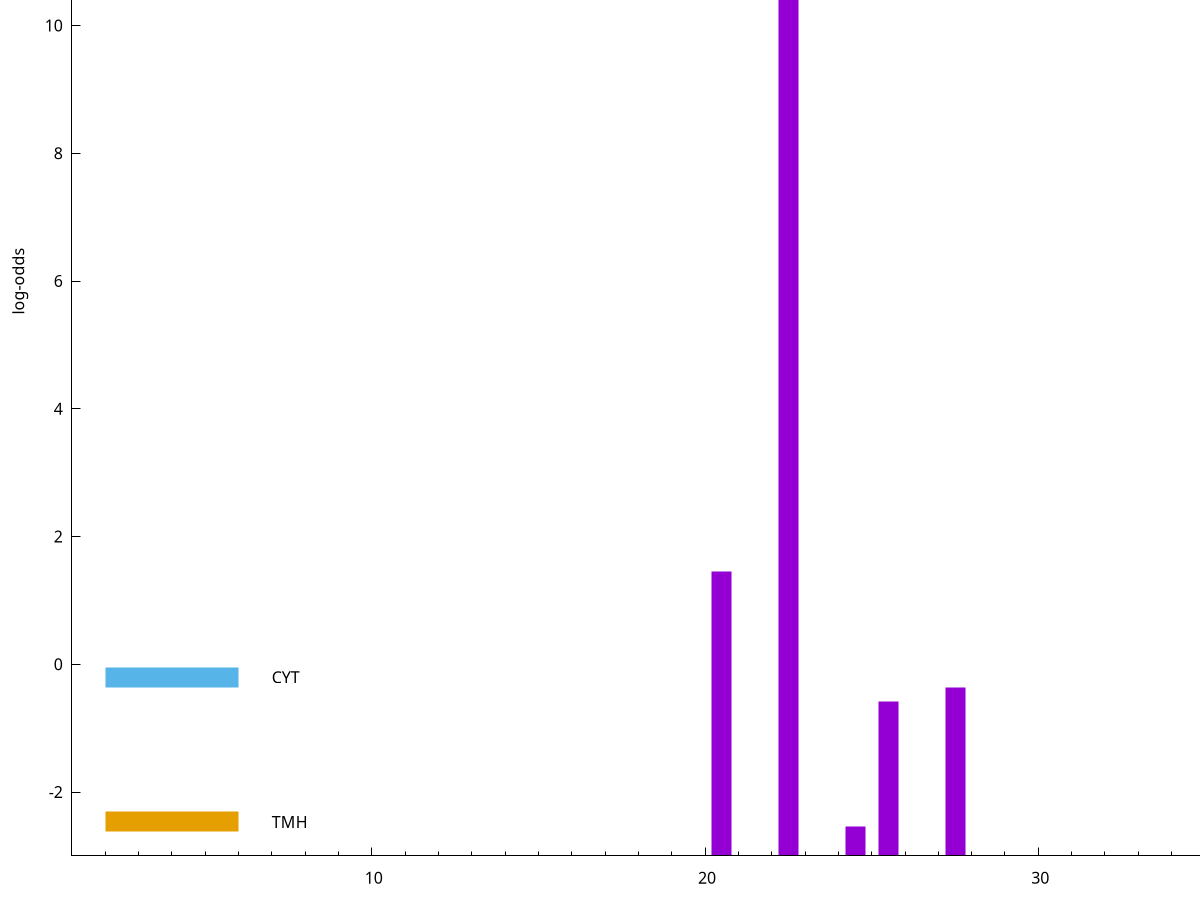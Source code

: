 set title "LipoP predictions for SRR5666433.gff"
set size 2., 1.4
set xrange [1:70] 
set mxtics 10
set yrange [-3:15]
set y2range [0:18]
set ylabel "log-odds"
set term postscript eps color solid "Helvetica" 30
set output "SRR5666433.gff4.eps"
set arrow from 2,13.3715 to 6,13.3715 nohead lt 1 lw 20
set label "SpI" at 7,13.3715
set arrow from 2,-0.200913 to 6,-0.200913 nohead lt 3 lw 20
set label "CYT" at 7,-0.200913
set arrow from 2,-2.46728 to 6,-2.46728 nohead lt 4 lw 20
set label "TMH" at 7,-2.46728
set arrow from 2,13.3715 to 6,13.3715 nohead lt 1 lw 20
set label "SpI" at 7,13.3715
# NOTE: The scores below are the log-odds scores with the threshold
# NOTE: subtracted (a hack to make gnuplot make the histogram all
# NOTE: look nice).
plot "-" axes x1y2 title "" with impulses lt 1 lw 20
22.500000 16.370900
20.500000 4.445700
27.500000 2.644625
25.500000 2.411746
24.500000 0.455190
e
exit
